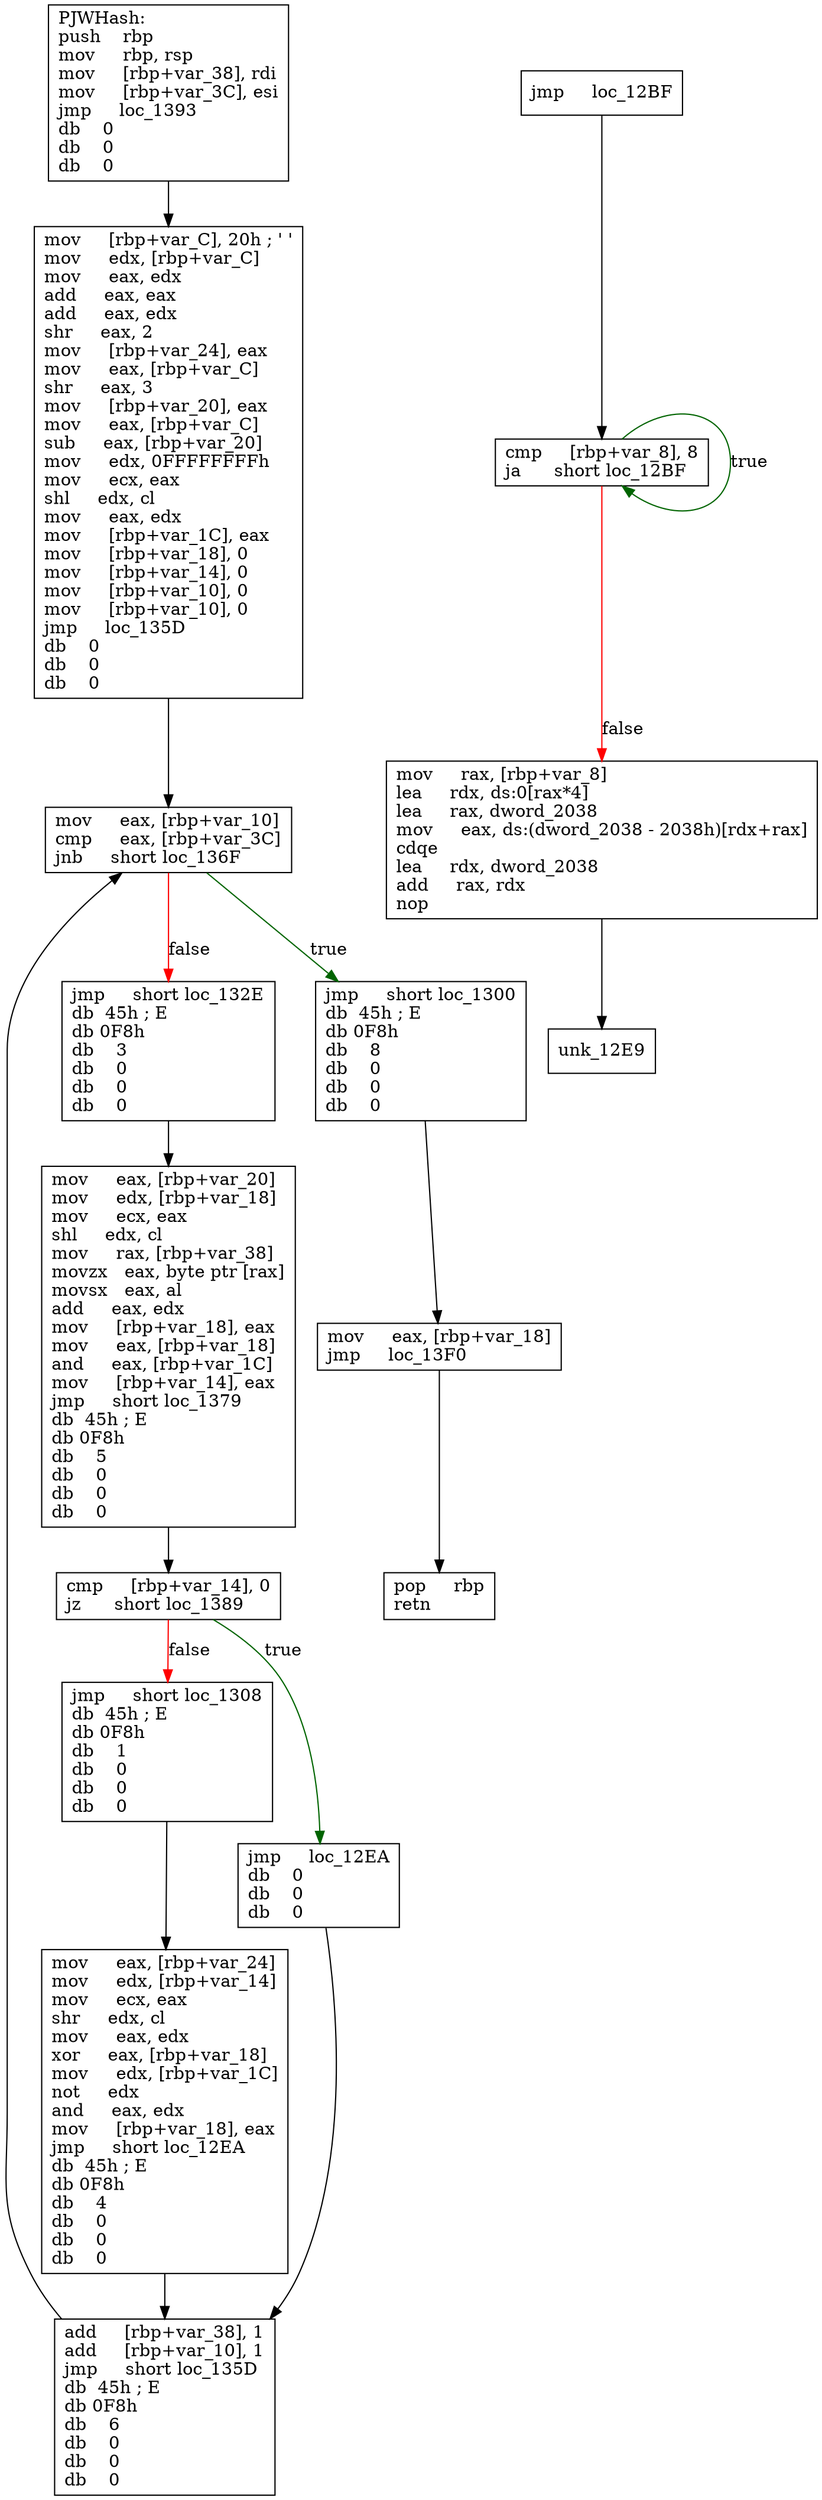 digraph "PJWHash" {
	graph [
	];
	node [
		shape = "box"
	];
	edge [
	];
	"0" [
		label = "PJWHash:\lpush    rbp\lmov     rbp, rsp\lmov     [rbp+var_38], rdi\lmov     [rbp+var_3C], esi\ljmp     loc_1393\ldb    0\ldb    0\ldb    0\l"
	];
	"1" [
		label = "cmp     [rbp+var_8], 8\lja      short loc_12BF\l"
	];
	"2" [
		label = "mov     rax, [rbp+var_8]\llea     rdx, ds:0[rax*4]\llea     rax, dword_2038\lmov     eax, ds:(dword_2038 - 2038h)[rdx+rax]\lcdqe\llea     rdx, dword_2038\ladd     rax, rdx\lnop\l"
	];
	"3" [
		label = "add     [rbp+var_38], 1\ladd     [rbp+var_10], 1\ljmp     short loc_135D\ldb  45h ; E\ldb 0F8h\ldb    6\ldb    0\ldb    0\ldb    0\l"
	];
	"4" [
		label = "mov     eax, [rbp+var_18]\ljmp     loc_13F0\l"
	];
	"5" [
		label = "mov     eax, [rbp+var_24]\lmov     edx, [rbp+var_14]\lmov     ecx, eax\lshr     edx, cl\lmov     eax, edx\lxor     eax, [rbp+var_18]\lmov     edx, [rbp+var_1C]\lnot     edx\land     eax, edx\lmov     [rbp+var_18], eax\ljmp     short loc_12EA\ldb  45h ; E\ldb 0F8h\ldb    4\ldb    0\ldb    0\ldb    0\l"
	];
	"6" [
		label = "mov     eax, [rbp+var_20]\lmov     edx, [rbp+var_18]\lmov     ecx, eax\lshl     edx, cl\lmov     rax, [rbp+var_38]\lmovzx   eax, byte ptr [rax]\lmovsx   eax, al\ladd     eax, edx\lmov     [rbp+var_18], eax\lmov     eax, [rbp+var_18]\land     eax, [rbp+var_1C]\lmov     [rbp+var_14], eax\ljmp     short loc_1379\ldb  45h ; E\ldb 0F8h\ldb    5\ldb    0\ldb    0\ldb    0\l"
	];
	"7" [
		label = "mov     eax, [rbp+var_10]\lcmp     eax, [rbp+var_3C]\ljnb     short loc_136F\l"
	];
	"8" [
		label = "jmp     short loc_132E\ldb  45h ; E\ldb 0F8h\ldb    3\ldb    0\ldb    0\ldb    0\l"
	];
	"9" [
		label = "jmp     short loc_1300\ldb  45h ; E\ldb 0F8h\ldb    8\ldb    0\ldb    0\ldb    0\l"
	];
	"10" [
		label = "cmp     [rbp+var_14], 0\ljz      short loc_1389\l"
	];
	"11" [
		label = "jmp     short loc_1308\ldb  45h ; E\ldb 0F8h\ldb    1\ldb    0\ldb    0\ldb    0\l"
	];
	"12" [
		label = "jmp     loc_12EA\ldb    0\ldb    0\ldb    0\l"
	];
	"13" [
		label = "mov     [rbp+var_C], 20h ; ' '\lmov     edx, [rbp+var_C]\lmov     eax, edx\ladd     eax, eax\ladd     eax, edx\lshr     eax, 2\lmov     [rbp+var_24], eax\lmov     eax, [rbp+var_C]\lshr     eax, 3\lmov     [rbp+var_20], eax\lmov     eax, [rbp+var_C]\lsub     eax, [rbp+var_20]\lmov     edx, 0FFFFFFFFh\lmov     ecx, eax\lshl     edx, cl\lmov     eax, edx\lmov     [rbp+var_1C], eax\lmov     [rbp+var_18], 0\lmov     [rbp+var_14], 0\lmov     [rbp+var_10], 0\lmov     [rbp+var_10], 0\ljmp     loc_135D\ldb    0\ldb    0\ldb    0\l"
	];
	"14" [
		label = "jmp     loc_12BF\l"
	];
	"15" [
		label = "pop     rbp\lretn\l"
	];
	"16" [
		label = "unk_12E9\l"
	];
// node 0
	"0" -> "13" [ ];
// node 1
	"1" -> "2" [ label = "false", color = red ];
	"1" -> "1" [ label = "true", color = darkgreen ];
// node 2
	"2" -> "16" [ ];
// node 3
	"3" -> "7" [ ];
// node 4
	"4" -> "15" [ ];
// node 5
	"5" -> "3" [ ];
// node 6
	"6" -> "10" [ ];
// node 7
	"7" -> "8" [ label = "false", color = red ];
	"7" -> "9" [ label = "true", color = darkgreen ];
// node 8
	"8" -> "6" [ ];
// node 9
	"9" -> "4" [ ];
// node 10
	"10" -> "11" [ label = "false", color = red ];
	"10" -> "12" [ label = "true", color = darkgreen ];
// node 11
	"11" -> "5" [ ];
// node 12
	"12" -> "3" [ ];
// node 13
	"13" -> "7" [ ];
// node 14
	"14" -> "1" [ ];
// node 15
// node 16
}
